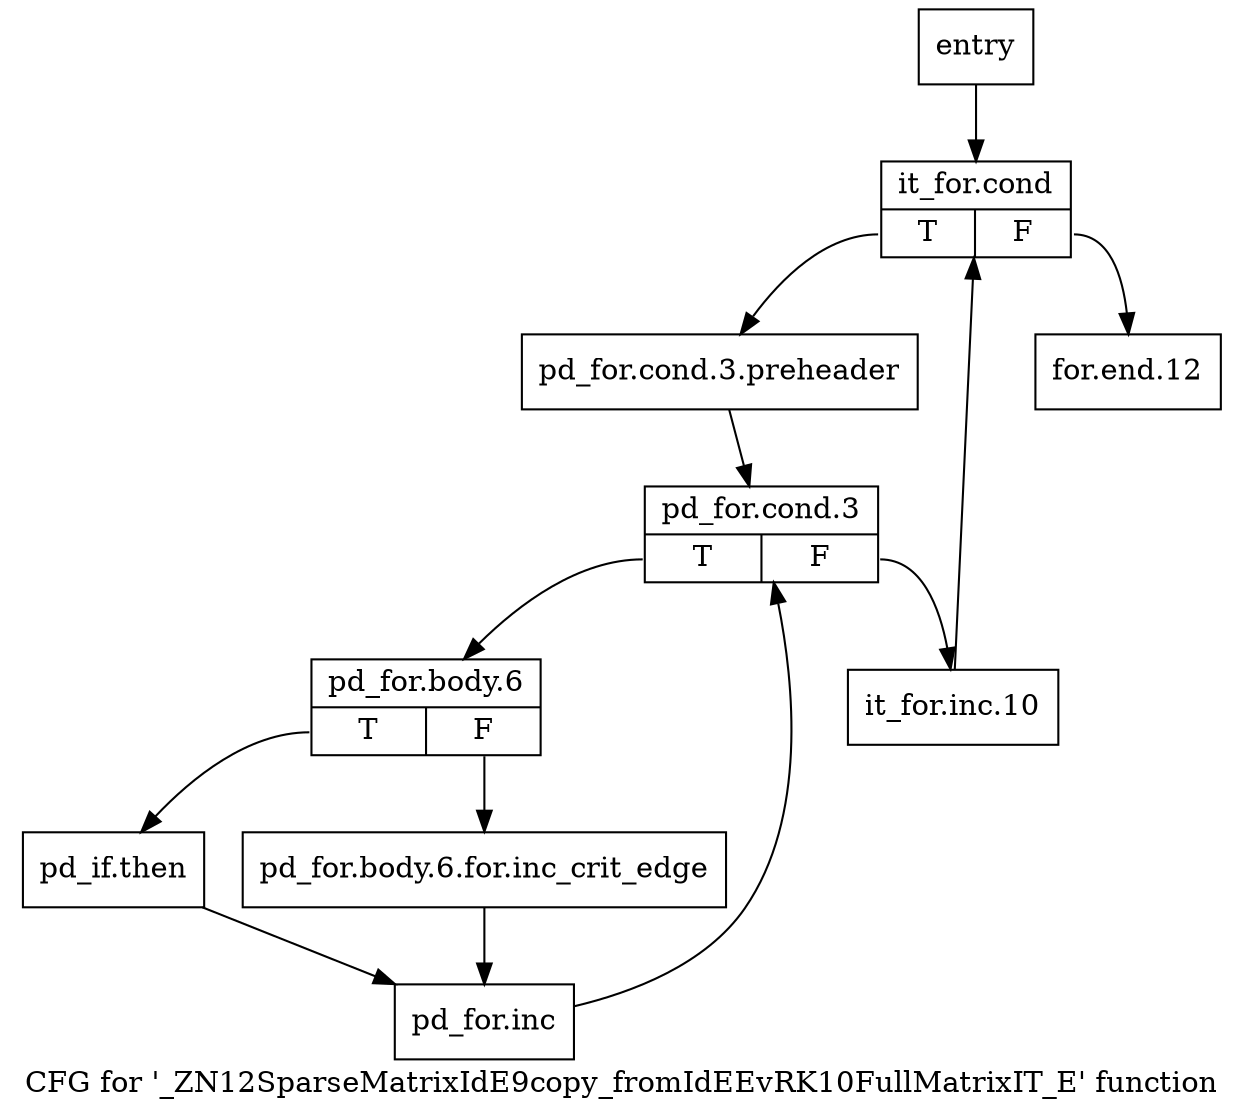digraph "CFG for '_ZN12SparseMatrixIdE9copy_fromIdEEvRK10FullMatrixIT_E' function" {
	label="CFG for '_ZN12SparseMatrixIdE9copy_fromIdEEvRK10FullMatrixIT_E' function";

	Node0x241b290 [shape=record,label="{entry}"];
	Node0x241b290 -> Node0x241b2e0;
	Node0x241b2e0 [shape=record,label="{it_for.cond|{<s0>T|<s1>F}}"];
	Node0x241b2e0:s0 -> Node0x241b330;
	Node0x241b2e0:s1 -> Node0x241b560;
	Node0x241b330 [shape=record,label="{pd_for.cond.3.preheader}"];
	Node0x241b330 -> Node0x241b380;
	Node0x241b380 [shape=record,label="{pd_for.cond.3|{<s0>T|<s1>F}}"];
	Node0x241b380:s0 -> Node0x241b3d0;
	Node0x241b380:s1 -> Node0x241b510;
	Node0x241b3d0 [shape=record,label="{pd_for.body.6|{<s0>T|<s1>F}}"];
	Node0x241b3d0:s0 -> Node0x241b470;
	Node0x241b3d0:s1 -> Node0x241b420;
	Node0x241b420 [shape=record,label="{pd_for.body.6.for.inc_crit_edge}"];
	Node0x241b420 -> Node0x241b4c0;
	Node0x241b470 [shape=record,label="{pd_if.then}"];
	Node0x241b470 -> Node0x241b4c0;
	Node0x241b4c0 [shape=record,label="{pd_for.inc}"];
	Node0x241b4c0 -> Node0x241b380;
	Node0x241b510 [shape=record,label="{it_for.inc.10}"];
	Node0x241b510 -> Node0x241b2e0;
	Node0x241b560 [shape=record,label="{for.end.12}"];
}
